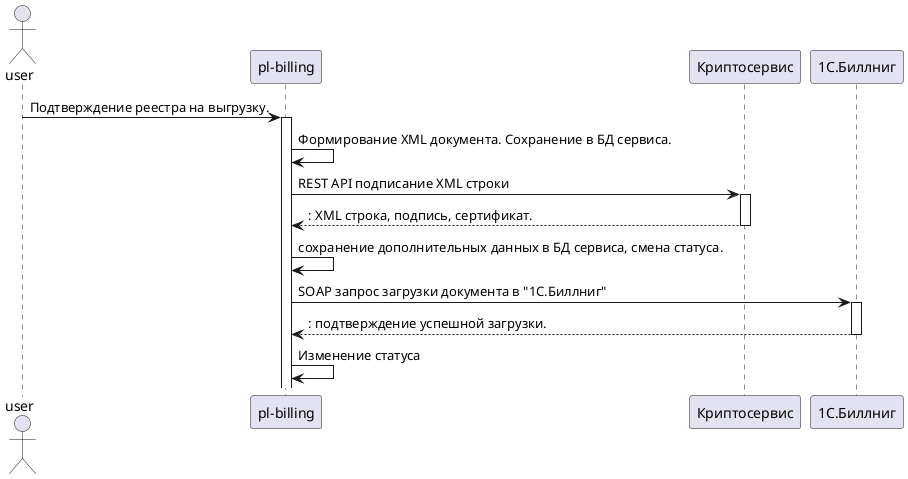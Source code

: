 @startuml
actor user
participant "pl-billing" as bill
participant "Криптосервис" as crypt
participant "1С.Биллниг" as 1c

user -> bill++ : Подтверждение реестра на выгрузку.
bill -> bill : Формирование XML документа. Сохранение в БД сервиса.
bill -> crypt++ : REST API подписание XML строки
return : XML строка, подпись, сертификат.
bill -> bill : сохранение дополнительных данных в БД сервиса, смена статуса.
bill -> 1c++ : SOAP запрос загрузки документа в "1С.Биллниг"
return : подтверждение успешной загрузки.
bill -> bill : Изменение статуса


@enduml